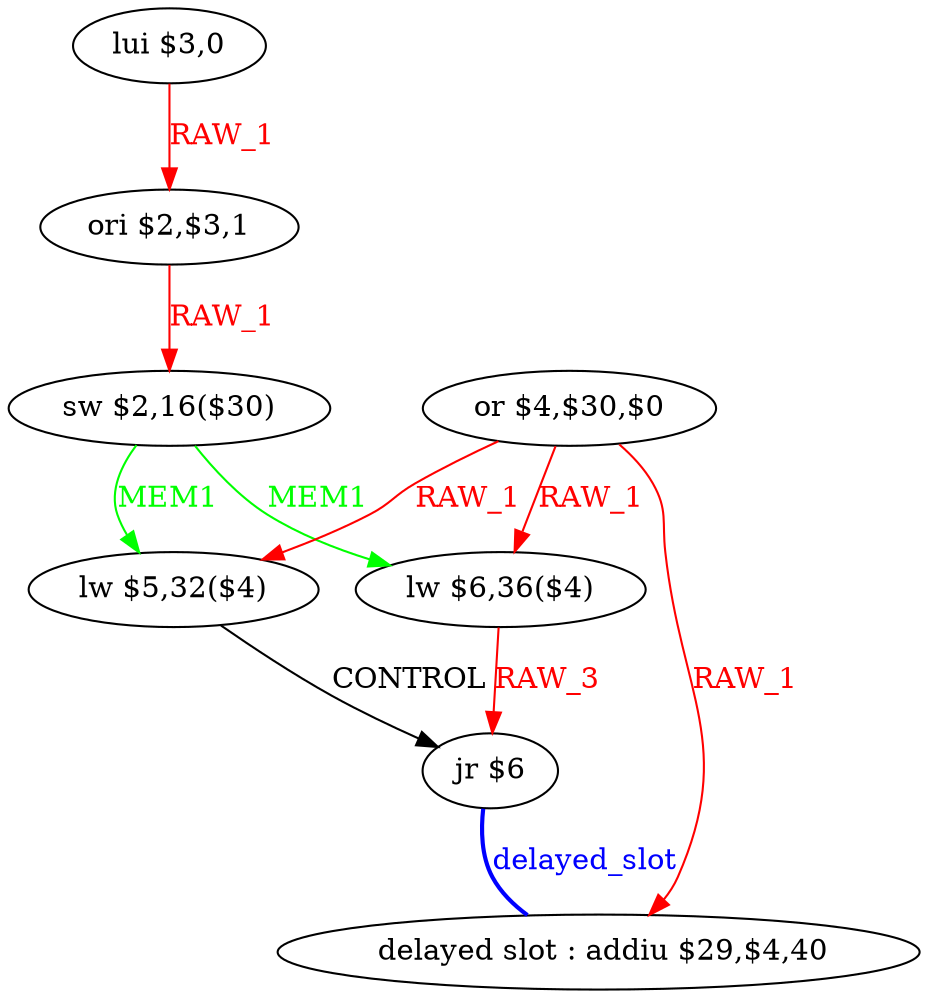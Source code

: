 digraph G1 {
node [shape = ellipse];
i7 [label = " delayed slot : addiu $29,$4,40"] ;
i6 ->  i7 [style = bold, dir= none, fontcolor = blue, color = blue, label= "delayed_slot"];
i6 [label = "jr $6"] ;
i0 [label = "lui $3,0"] ;
i0 ->  i1 [color = red, fontcolor = red, label= "RAW_1"];
i1 [label = "ori $2,$3,1"] ;
i1 ->  i3 [color = red, fontcolor = red, label= "RAW_1"];
i3 [label = "sw $2,16($30)"] ;
i3 ->  i5 [color = green, fontcolor = green, label= "MEM1"];
i3 ->  i4 [color = green, fontcolor = green, label= "MEM1"];
i5 [label = "lw $5,32($4)"] ;
i5 ->  i6 [label= "CONTROL"];
i4 [label = "lw $6,36($4)"] ;
i4 ->  i6 [color = red, fontcolor = red, label= "RAW_3"];
i2 [label = "or $4,$30,$0"] ;
i2 ->  i7 [color = red, fontcolor = red, label= "RAW_1"];
i2 ->  i5 [color = red, fontcolor = red, label= "RAW_1"];
i2 ->  i4 [color = red, fontcolor = red, label= "RAW_1"];
}
